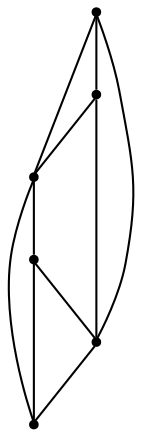 graph {
  node [shape=point,comment="{\"directed\":false,\"doi\":\"10.1007/3-540-44541-2_25\",\"figure\":\"4 (5)\"}"]

  v0 [pos="893.75,1180.6666692097983"]
  v1 [pos="893.7500000000001,1287.1666590372722"]
  v2 [pos="787.2500101725261,1287.1666590372722"]
  v3 [pos="787.2500101725261,1180.6666692097983"]
  v4 [pos="713.2499853769939,1212.666670481364"]
  v5 [pos="713.2499853769939,1106.1666806538901"]

  v0 -- v1 [id="-1",pos="893.75,1180.6666692097983 893.7500000000001,1287.1666590372722 893.7500000000001,1287.1666590372722 893.7500000000001,1287.1666590372722"]
  v4 -- v5 [id="-2",pos="713.2499853769939,1212.666670481364 713.2499853769939,1106.1666806538901 713.2499853769939,1106.1666806538901 713.2499853769939,1106.1666806538901"]
  v5 -- v3 [id="-3",pos="713.2499853769939,1106.1666806538901 750.2458572387695,1143.6124801635742 750.2458572387695,1143.6124801635742 750.2458572387695,1143.6124801635742 787.2500101725261,1180.6666692097983 787.2500101725261,1180.6666692097983 787.2500101725261,1180.6666692097983"]
  v2 -- v4 [id="-4",pos="787.2500101725261,1287.1666590372722 713.2499853769939,1212.666670481364 713.2499853769939,1212.666670481364 713.2499853769939,1212.666670481364"]
  v2 -- v0 [id="-5",pos="787.2500101725261,1287.1666590372722 893.75,1180.6666692097983 893.75,1180.6666692097983 893.75,1180.6666692097983"]
  v2 -- v5 [id="-6",pos="787.2500101725261,1287.1666590372722 713.2499853769939,1106.1666806538901 713.2499853769939,1106.1666806538901 713.2499853769939,1106.1666806538901"]
  v3 -- v0 [id="-7",pos="787.2500101725261,1180.6666692097983 893.75,1180.6666692097983 893.75,1180.6666692097983 893.75,1180.6666692097983"]
  v3 -- v4 [id="-8",pos="787.2500101725261,1180.6666692097983 713.2499853769939,1212.666670481364 713.2499853769939,1212.666670481364 713.2499853769939,1212.666670481364"]
  v3 -- v1 [id="-9",pos="787.2500101725261,1180.6666692097983 893.7500000000001,1287.1666590372722 893.7500000000001,1287.1666590372722 893.7500000000001,1287.1666590372722"]
  v1 -- v2 [id="-10",pos="893.7500000000001,1287.1666590372722 787.2500101725261,1287.1666590372722 787.2500101725261,1287.1666590372722 787.2500101725261,1287.1666590372722"]
}